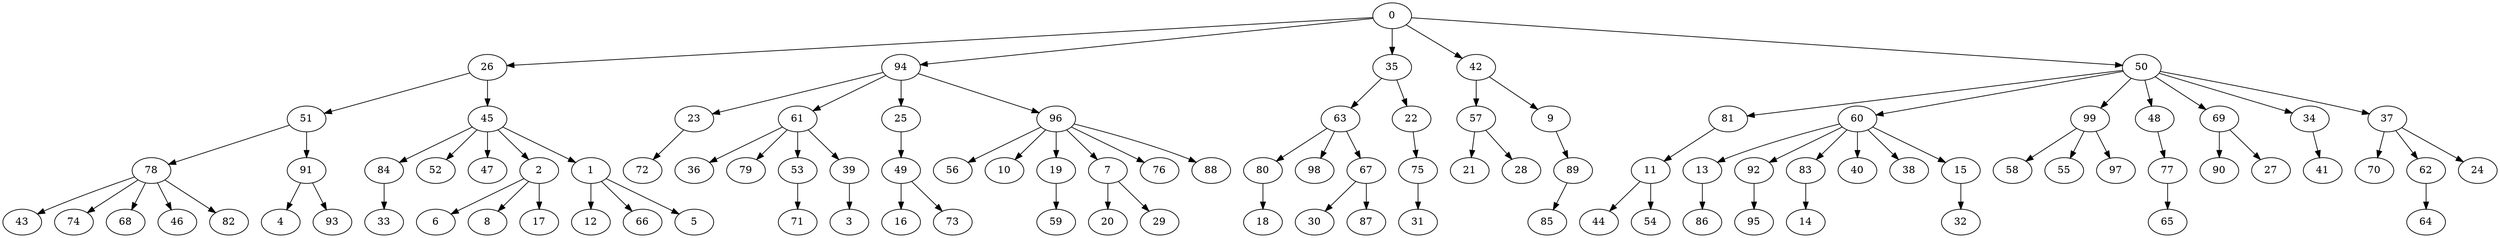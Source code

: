 digraph {
	0 [label=0]
	26 [label=26]
	94 [label=94]
	35 [label=35]
	42 [label=42]
	50 [label=50]
	51 [label=51]
	45 [label=45]
	23 [label=23]
	61 [label=61]
	25 [label=25]
	96 [label=96]
	63 [label=63]
	22 [label=22]
	57 [label=57]
	9 [label=9]
	81 [label=81]
	60 [label=60]
	99 [label=99]
	48 [label=48]
	69 [label=69]
	34 [label=34]
	37 [label=37]
	78 [label=78]
	91 [label=91]
	84 [label=84]
	52 [label=52]
	47 [label=47]
	2 [label=2]
	1 [label=1]
	72 [label=72]
	36 [label=36]
	79 [label=79]
	53 [label=53]
	39 [label=39]
	49 [label=49]
	56 [label=56]
	10 [label=10]
	19 [label=19]
	7 [label=7]
	76 [label=76]
	88 [label=88]
	80 [label=80]
	98 [label=98]
	67 [label=67]
	75 [label=75]
	21 [label=21]
	28 [label=28]
	89 [label=89]
	11 [label=11]
	13 [label=13]
	92 [label=92]
	83 [label=83]
	40 [label=40]
	38 [label=38]
	15 [label=15]
	58 [label=58]
	55 [label=55]
	97 [label=97]
	77 [label=77]
	90 [label=90]
	27 [label=27]
	41 [label=41]
	70 [label=70]
	62 [label=62]
	24 [label=24]
	43 [label=43]
	74 [label=74]
	68 [label=68]
	46 [label=46]
	82 [label=82]
	4 [label=4]
	93 [label=93]
	33 [label=33]
	6 [label=6]
	8 [label=8]
	17 [label=17]
	12 [label=12]
	66 [label=66]
	5 [label=5]
	71 [label=71]
	3 [label=3]
	16 [label=16]
	73 [label=73]
	59 [label=59]
	20 [label=20]
	29 [label=29]
	18 [label=18]
	30 [label=30]
	87 [label=87]
	31 [label=31]
	85 [label=85]
	44 [label=44]
	54 [label=54]
	86 [label=86]
	95 [label=95]
	14 [label=14]
	32 [label=32]
	65 [label=65]
	64 [label=64]
	0 -> 26
	0 -> 94
	0 -> 35
	0 -> 42
	0 -> 50
	26 -> 51
	26 -> 45
	94 -> 23
	94 -> 61
	94 -> 25
	94 -> 96
	35 -> 63
	35 -> 22
	42 -> 57
	42 -> 9
	50 -> 81
	50 -> 60
	50 -> 99
	50 -> 48
	50 -> 69
	50 -> 34
	50 -> 37
	51 -> 78
	51 -> 91
	45 -> 84
	45 -> 52
	45 -> 47
	45 -> 2
	45 -> 1
	23 -> 72
	61 -> 36
	61 -> 79
	61 -> 53
	61 -> 39
	25 -> 49
	96 -> 56
	96 -> 10
	96 -> 19
	96 -> 7
	96 -> 76
	96 -> 88
	63 -> 80
	63 -> 98
	63 -> 67
	22 -> 75
	57 -> 21
	57 -> 28
	9 -> 89
	81 -> 11
	60 -> 13
	60 -> 92
	60 -> 83
	60 -> 40
	60 -> 38
	60 -> 15
	99 -> 58
	99 -> 55
	99 -> 97
	48 -> 77
	69 -> 90
	69 -> 27
	34 -> 41
	37 -> 70
	37 -> 62
	37 -> 24
	78 -> 43
	78 -> 74
	78 -> 68
	78 -> 46
	78 -> 82
	91 -> 4
	91 -> 93
	84 -> 33
	2 -> 6
	2 -> 8
	2 -> 17
	1 -> 12
	1 -> 66
	1 -> 5
	53 -> 71
	39 -> 3
	49 -> 16
	49 -> 73
	19 -> 59
	7 -> 20
	7 -> 29
	80 -> 18
	67 -> 30
	67 -> 87
	75 -> 31
	89 -> 85
	11 -> 44
	11 -> 54
	13 -> 86
	92 -> 95
	83 -> 14
	15 -> 32
	77 -> 65
	62 -> 64
}
